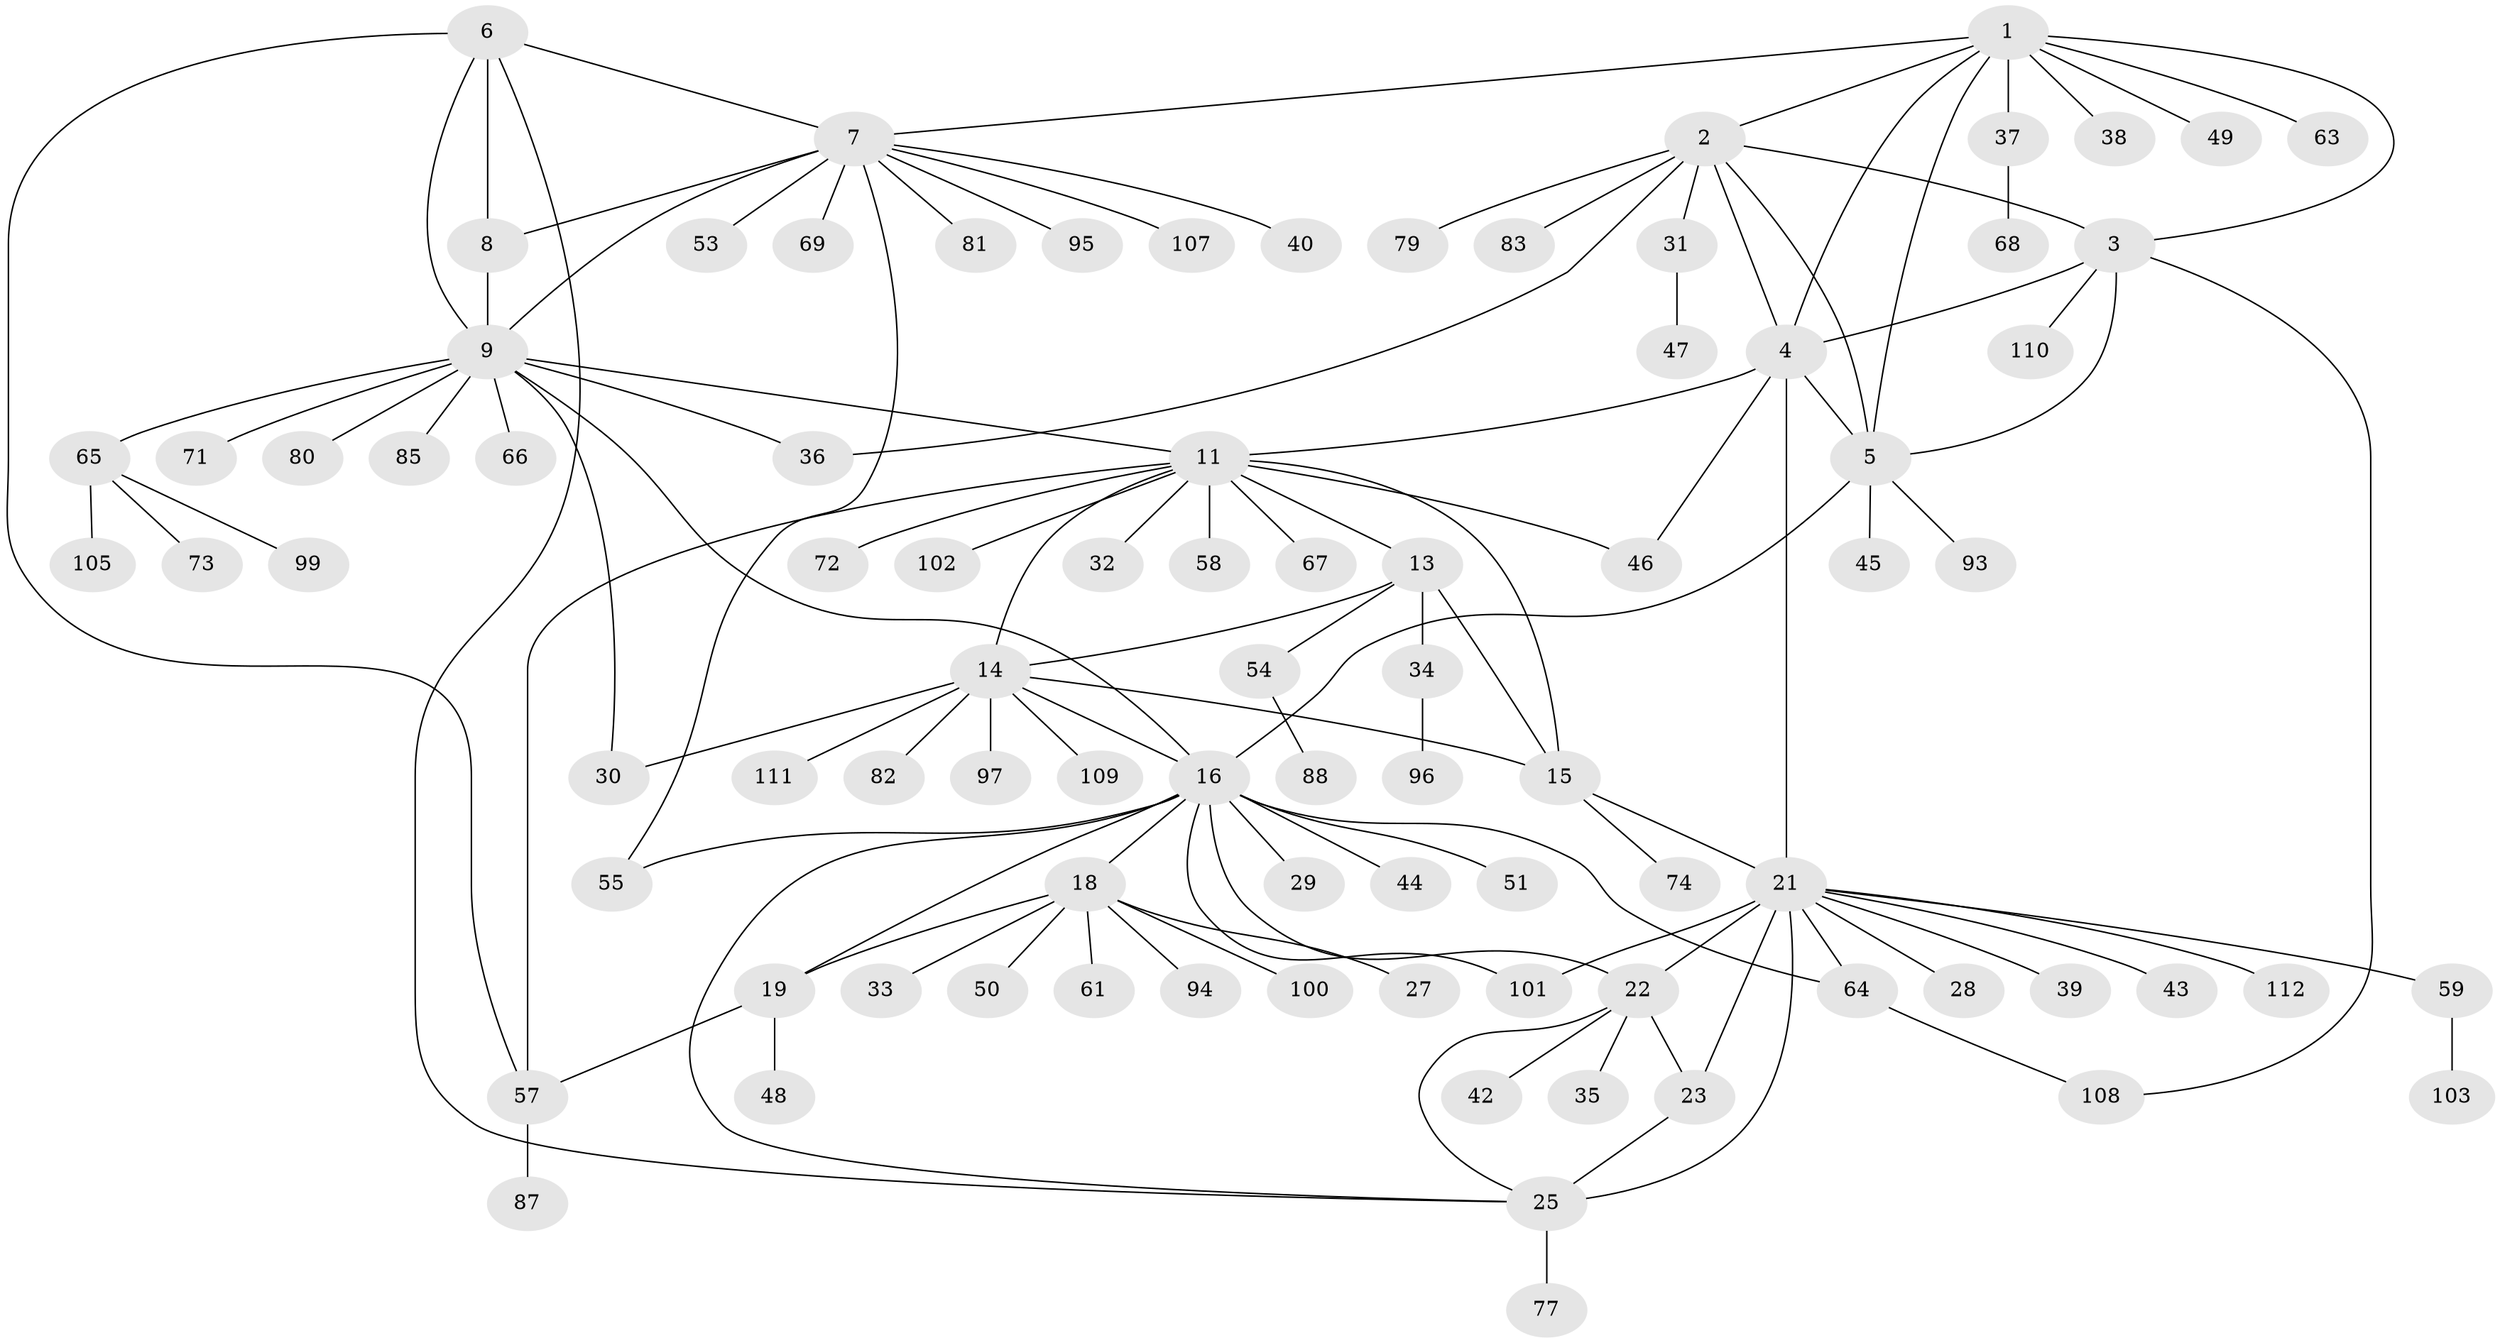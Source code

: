 // original degree distribution, {10: 0.017699115044247787, 7: 0.08849557522123894, 8: 0.02654867256637168, 6: 0.017699115044247787, 13: 0.017699115044247787, 5: 0.008849557522123894, 4: 0.04424778761061947, 9: 0.017699115044247787, 12: 0.008849557522123894, 1: 0.5663716814159292, 2: 0.1592920353982301, 3: 0.02654867256637168}
// Generated by graph-tools (version 1.1) at 2025/11/02/27/25 16:11:34]
// undirected, 88 vertices, 119 edges
graph export_dot {
graph [start="1"]
  node [color=gray90,style=filled];
  1 [super="+52"];
  2 [super="+60"];
  3 [super="+62"];
  4;
  5 [super="+106"];
  6 [super="+10"];
  7 [super="+78"];
  8 [super="+26"];
  9 [super="+56"];
  11 [super="+12"];
  13;
  14 [super="+91"];
  15 [super="+41"];
  16 [super="+17"];
  18 [super="+20"];
  19 [super="+90"];
  21 [super="+24"];
  22;
  23;
  25 [super="+86"];
  27;
  28;
  29;
  30 [super="+98"];
  31;
  32;
  33;
  34;
  35;
  36;
  37;
  38;
  39;
  40;
  42;
  43;
  44;
  45;
  46 [super="+113"];
  47;
  48;
  49;
  50;
  51;
  53;
  54 [super="+75"];
  55;
  57 [super="+76"];
  58;
  59 [super="+92"];
  61;
  63;
  64 [super="+84"];
  65 [super="+70"];
  66;
  67;
  68;
  69;
  71;
  72;
  73;
  74;
  77;
  79;
  80;
  81;
  82;
  83;
  85 [super="+89"];
  87;
  88;
  93;
  94;
  95;
  96;
  97 [super="+104"];
  99;
  100;
  101;
  102;
  103;
  105;
  107;
  108;
  109;
  110;
  111;
  112;
  1 -- 2;
  1 -- 3;
  1 -- 4;
  1 -- 5;
  1 -- 7;
  1 -- 37;
  1 -- 38;
  1 -- 49;
  1 -- 63;
  2 -- 3;
  2 -- 4;
  2 -- 5;
  2 -- 31;
  2 -- 36;
  2 -- 83;
  2 -- 79;
  3 -- 4;
  3 -- 5;
  3 -- 108;
  3 -- 110;
  4 -- 5;
  4 -- 11;
  4 -- 46;
  4 -- 21;
  5 -- 16;
  5 -- 45;
  5 -- 93;
  6 -- 7 [weight=2];
  6 -- 8 [weight=2];
  6 -- 9 [weight=2];
  6 -- 25;
  6 -- 57;
  7 -- 8;
  7 -- 9;
  7 -- 40;
  7 -- 53;
  7 -- 55;
  7 -- 69;
  7 -- 81;
  7 -- 95;
  7 -- 107;
  8 -- 9;
  9 -- 36;
  9 -- 65;
  9 -- 66;
  9 -- 71;
  9 -- 85;
  9 -- 80;
  9 -- 16;
  9 -- 11;
  9 -- 30;
  11 -- 13 [weight=2];
  11 -- 14 [weight=2];
  11 -- 15 [weight=2];
  11 -- 57;
  11 -- 72;
  11 -- 102;
  11 -- 32;
  11 -- 67;
  11 -- 46;
  11 -- 58;
  13 -- 14;
  13 -- 15;
  13 -- 34;
  13 -- 54;
  14 -- 15;
  14 -- 30;
  14 -- 82;
  14 -- 97;
  14 -- 111;
  14 -- 109;
  14 -- 16;
  15 -- 74;
  15 -- 21;
  16 -- 18 [weight=4];
  16 -- 19 [weight=2];
  16 -- 51;
  16 -- 55;
  16 -- 64;
  16 -- 101;
  16 -- 44;
  16 -- 22;
  16 -- 29;
  16 -- 25;
  18 -- 19 [weight=2];
  18 -- 33;
  18 -- 50;
  18 -- 61;
  18 -- 100;
  18 -- 27;
  18 -- 94;
  19 -- 48;
  19 -- 57;
  21 -- 22 [weight=2];
  21 -- 23 [weight=2];
  21 -- 25 [weight=2];
  21 -- 28;
  21 -- 43;
  21 -- 59;
  21 -- 64;
  21 -- 112;
  21 -- 101;
  21 -- 39;
  22 -- 23;
  22 -- 25;
  22 -- 35;
  22 -- 42;
  23 -- 25;
  25 -- 77;
  31 -- 47;
  34 -- 96;
  37 -- 68;
  54 -- 88;
  57 -- 87;
  59 -- 103;
  64 -- 108;
  65 -- 73;
  65 -- 99;
  65 -- 105;
}
